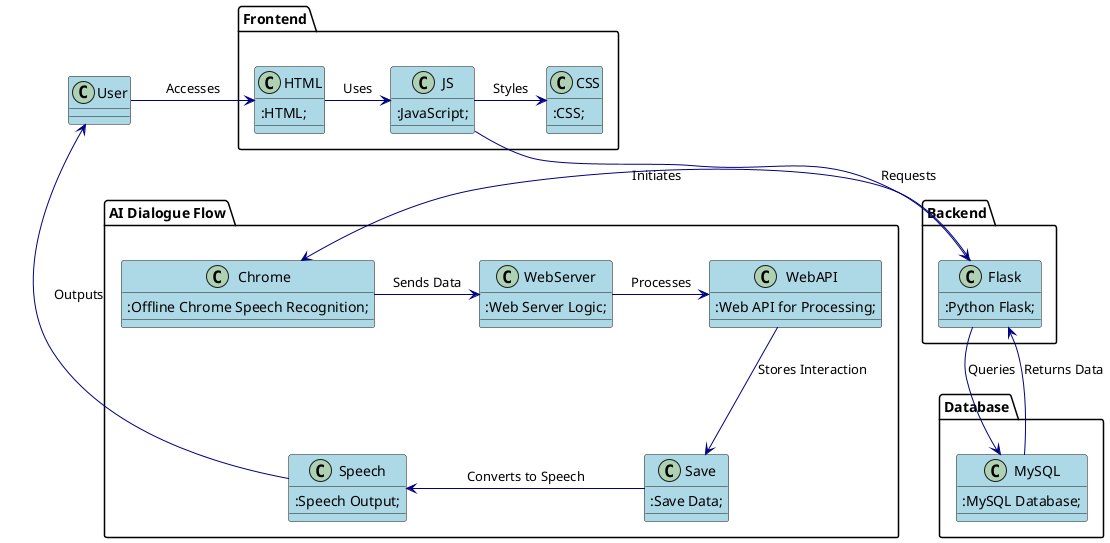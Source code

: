 @startuml
!define Rectangle class

skinparam class {
    BackgroundColor LightBlue
    ArrowColor Navy
}

package "Frontend" {
    Rectangle HTML {
        :HTML;
    }
    Rectangle JS {
        :JavaScript;
    }
    Rectangle CSS {
        :CSS;
    }
}

package "Backend" {
    Rectangle Flask {
        :Python Flask;
    }
}

package "Database" {
    Rectangle MySQL {
        :MySQL Database;
    }
}

package "AI Dialogue Flow" {
    Rectangle Chrome {
        :Offline Chrome Speech Recognition;
    }
    Rectangle WebServer {
        :Web Server Logic;
    }
    Rectangle WebAPI {
        :Web API for Processing;
    }
    Rectangle Save {
        :Save Data;
    }
    Rectangle Speech {
        :Speech Output;
    }
}

User -right-> HTML : Accesses
HTML -right-> JS : Uses
JS -right-> CSS : Styles
JS -down-> Flask : Requests
Flask -down-> MySQL : Queries
MySQL -up-> Flask : Returns Data
Flask -right-> Chrome : Initiates
Chrome -right-> WebServer : Sends Data
WebServer -right-> WebAPI : Processes
WebAPI -down-> Save : Stores Interaction
Save -right-> Speech : Converts to Speech
Speech -up-> User : Outputs

@enduml
